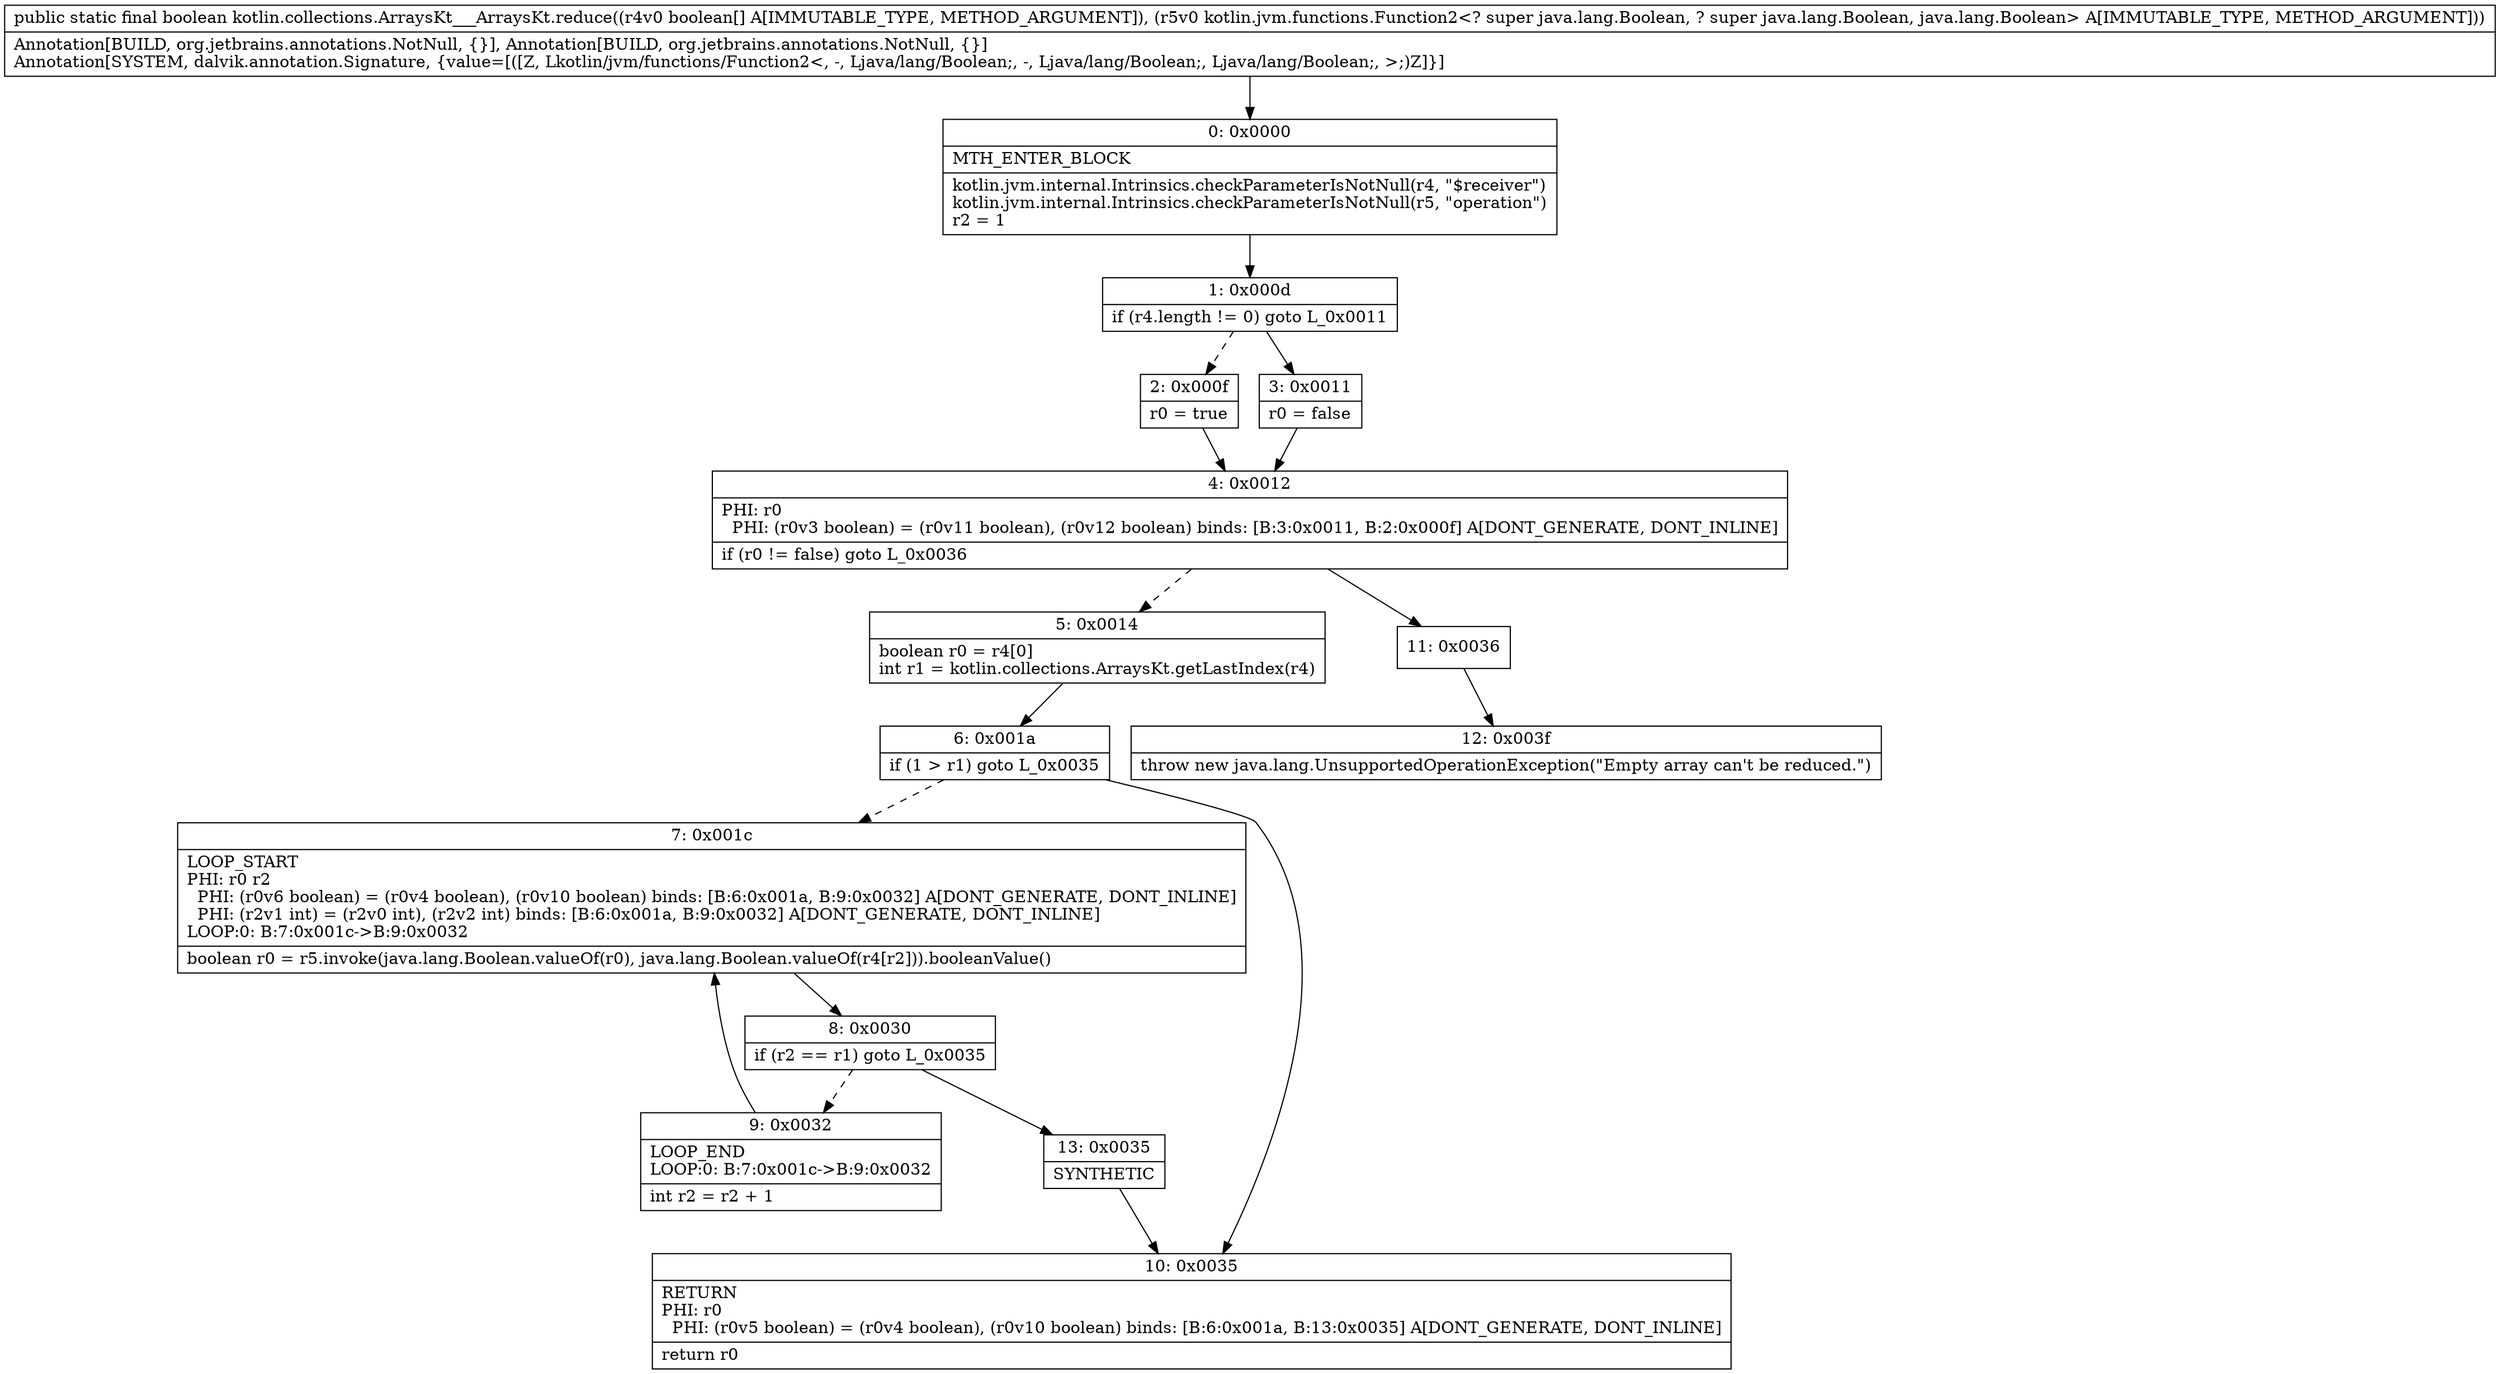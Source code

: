 digraph "CFG forkotlin.collections.ArraysKt___ArraysKt.reduce([ZLkotlin\/jvm\/functions\/Function2;)Z" {
Node_0 [shape=record,label="{0\:\ 0x0000|MTH_ENTER_BLOCK\l|kotlin.jvm.internal.Intrinsics.checkParameterIsNotNull(r4, \"$receiver\")\lkotlin.jvm.internal.Intrinsics.checkParameterIsNotNull(r5, \"operation\")\lr2 = 1\l}"];
Node_1 [shape=record,label="{1\:\ 0x000d|if (r4.length != 0) goto L_0x0011\l}"];
Node_2 [shape=record,label="{2\:\ 0x000f|r0 = true\l}"];
Node_3 [shape=record,label="{3\:\ 0x0011|r0 = false\l}"];
Node_4 [shape=record,label="{4\:\ 0x0012|PHI: r0 \l  PHI: (r0v3 boolean) = (r0v11 boolean), (r0v12 boolean) binds: [B:3:0x0011, B:2:0x000f] A[DONT_GENERATE, DONT_INLINE]\l|if (r0 != false) goto L_0x0036\l}"];
Node_5 [shape=record,label="{5\:\ 0x0014|boolean r0 = r4[0]\lint r1 = kotlin.collections.ArraysKt.getLastIndex(r4)\l}"];
Node_6 [shape=record,label="{6\:\ 0x001a|if (1 \> r1) goto L_0x0035\l}"];
Node_7 [shape=record,label="{7\:\ 0x001c|LOOP_START\lPHI: r0 r2 \l  PHI: (r0v6 boolean) = (r0v4 boolean), (r0v10 boolean) binds: [B:6:0x001a, B:9:0x0032] A[DONT_GENERATE, DONT_INLINE]\l  PHI: (r2v1 int) = (r2v0 int), (r2v2 int) binds: [B:6:0x001a, B:9:0x0032] A[DONT_GENERATE, DONT_INLINE]\lLOOP:0: B:7:0x001c\-\>B:9:0x0032\l|boolean r0 = r5.invoke(java.lang.Boolean.valueOf(r0), java.lang.Boolean.valueOf(r4[r2])).booleanValue()\l}"];
Node_8 [shape=record,label="{8\:\ 0x0030|if (r2 == r1) goto L_0x0035\l}"];
Node_9 [shape=record,label="{9\:\ 0x0032|LOOP_END\lLOOP:0: B:7:0x001c\-\>B:9:0x0032\l|int r2 = r2 + 1\l}"];
Node_10 [shape=record,label="{10\:\ 0x0035|RETURN\lPHI: r0 \l  PHI: (r0v5 boolean) = (r0v4 boolean), (r0v10 boolean) binds: [B:6:0x001a, B:13:0x0035] A[DONT_GENERATE, DONT_INLINE]\l|return r0\l}"];
Node_11 [shape=record,label="{11\:\ 0x0036}"];
Node_12 [shape=record,label="{12\:\ 0x003f|throw new java.lang.UnsupportedOperationException(\"Empty array can't be reduced.\")\l}"];
Node_13 [shape=record,label="{13\:\ 0x0035|SYNTHETIC\l}"];
MethodNode[shape=record,label="{public static final boolean kotlin.collections.ArraysKt___ArraysKt.reduce((r4v0 boolean[] A[IMMUTABLE_TYPE, METHOD_ARGUMENT]), (r5v0 kotlin.jvm.functions.Function2\<? super java.lang.Boolean, ? super java.lang.Boolean, java.lang.Boolean\> A[IMMUTABLE_TYPE, METHOD_ARGUMENT]))  | Annotation[BUILD, org.jetbrains.annotations.NotNull, \{\}], Annotation[BUILD, org.jetbrains.annotations.NotNull, \{\}]\lAnnotation[SYSTEM, dalvik.annotation.Signature, \{value=[([Z, Lkotlin\/jvm\/functions\/Function2\<, \-, Ljava\/lang\/Boolean;, \-, Ljava\/lang\/Boolean;, Ljava\/lang\/Boolean;, \>;)Z]\}]\l}"];
MethodNode -> Node_0;
Node_0 -> Node_1;
Node_1 -> Node_2[style=dashed];
Node_1 -> Node_3;
Node_2 -> Node_4;
Node_3 -> Node_4;
Node_4 -> Node_5[style=dashed];
Node_4 -> Node_11;
Node_5 -> Node_6;
Node_6 -> Node_7[style=dashed];
Node_6 -> Node_10;
Node_7 -> Node_8;
Node_8 -> Node_9[style=dashed];
Node_8 -> Node_13;
Node_9 -> Node_7;
Node_11 -> Node_12;
Node_13 -> Node_10;
}

